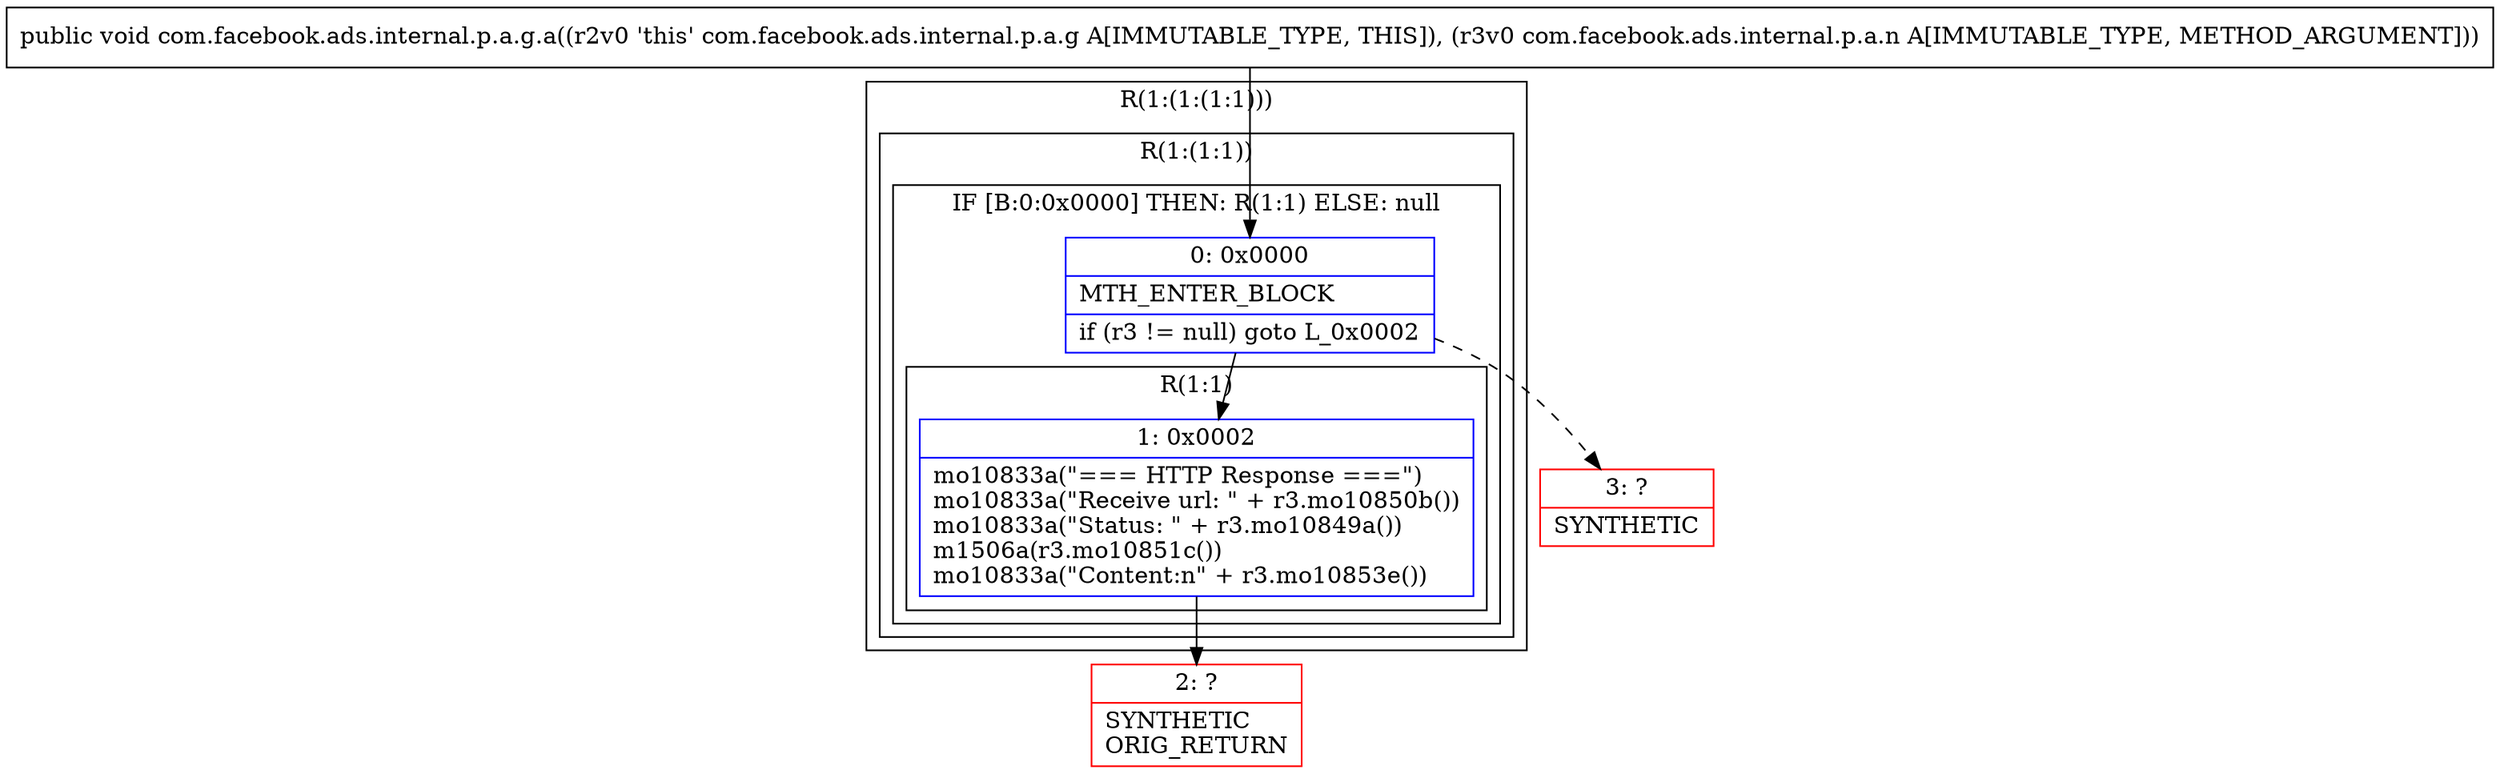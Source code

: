 digraph "CFG forcom.facebook.ads.internal.p.a.g.a(Lcom\/facebook\/ads\/internal\/p\/a\/n;)V" {
subgraph cluster_Region_1925836804 {
label = "R(1:(1:(1:1)))";
node [shape=record,color=blue];
subgraph cluster_Region_1136880971 {
label = "R(1:(1:1))";
node [shape=record,color=blue];
subgraph cluster_IfRegion_607026048 {
label = "IF [B:0:0x0000] THEN: R(1:1) ELSE: null";
node [shape=record,color=blue];
Node_0 [shape=record,label="{0\:\ 0x0000|MTH_ENTER_BLOCK\l|if (r3 != null) goto L_0x0002\l}"];
subgraph cluster_Region_153130561 {
label = "R(1:1)";
node [shape=record,color=blue];
Node_1 [shape=record,label="{1\:\ 0x0002|mo10833a(\"=== HTTP Response ===\")\lmo10833a(\"Receive url: \" + r3.mo10850b())\lmo10833a(\"Status: \" + r3.mo10849a())\lm1506a(r3.mo10851c())\lmo10833a(\"Content:n\" + r3.mo10853e())\l}"];
}
}
}
}
Node_2 [shape=record,color=red,label="{2\:\ ?|SYNTHETIC\lORIG_RETURN\l}"];
Node_3 [shape=record,color=red,label="{3\:\ ?|SYNTHETIC\l}"];
MethodNode[shape=record,label="{public void com.facebook.ads.internal.p.a.g.a((r2v0 'this' com.facebook.ads.internal.p.a.g A[IMMUTABLE_TYPE, THIS]), (r3v0 com.facebook.ads.internal.p.a.n A[IMMUTABLE_TYPE, METHOD_ARGUMENT])) }"];
MethodNode -> Node_0;
Node_0 -> Node_1;
Node_0 -> Node_3[style=dashed];
Node_1 -> Node_2;
}

